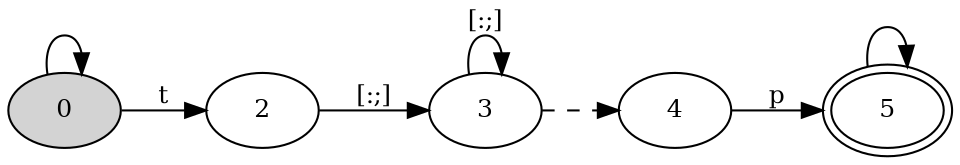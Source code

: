 digraph "SFA" {
rankdir=LR;

//Initial state
node [style = filled, shape = ellipse, peripheries = 1, fillcolor = "#d3d3d3ff", fontsize = 12]
0

//Final states
node [style = filled, shape = ellipse, peripheries = 2, fillcolor = white, fontsize = 12]
5

//Other states
node [style = filled, shape = ellipse, peripheries = 1, fillcolor = white, fontsize = 12]
4
2
3

//Transitions
0 -> 0 [label = "", fontsize = 12 ];
0 -> 2 [label = "t", fontsize = 12 ];
4 -> 5 [label = "p", fontsize = 12 ];
2 -> 3 [label = "[:;]", fontsize = 12 ];
3 -> 3 [label = "[:;]", fontsize = 12 ];
3 -> 4 [label = "", style = dashed, fontsize = 12 ];
5 -> 5 [label = "", fontsize = 12 ];
}
